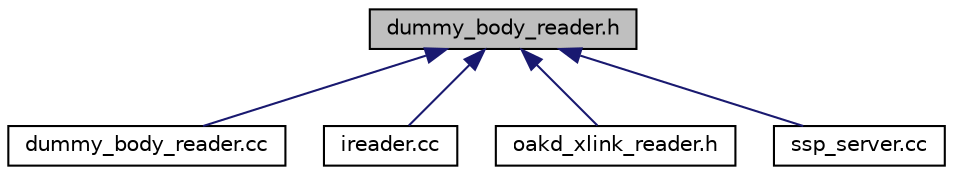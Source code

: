 digraph "dummy_body_reader.h"
{
 // LATEX_PDF_SIZE
  edge [fontname="Helvetica",fontsize="10",labelfontname="Helvetica",labelfontsize="10"];
  node [fontname="Helvetica",fontsize="10",shape=record];
  Node1 [label="dummy_body_reader.h",height=0.2,width=0.4,color="black", fillcolor="grey75", style="filled", fontcolor="black",tooltip="Dumy Body Reader."];
  Node1 -> Node2 [dir="back",color="midnightblue",fontsize="10",style="solid",fontname="Helvetica"];
  Node2 [label="dummy_body_reader.cc",height=0.2,width=0.4,color="black", fillcolor="white", style="filled",URL="$dummy__body__reader_8cc.html",tooltip="Dumy Body Reader."];
  Node1 -> Node3 [dir="back",color="midnightblue",fontsize="10",style="solid",fontname="Helvetica"];
  Node3 [label="ireader.cc",height=0.2,width=0.4,color="black", fillcolor="white", style="filled",URL="$ireader_8cc.html",tooltip="IReader factory."];
  Node1 -> Node4 [dir="back",color="midnightblue",fontsize="10",style="solid",fontname="Helvetica"];
  Node4 [label="oakd_xlink_reader.h",height=0.2,width=0.4,color="black", fillcolor="white", style="filled",URL="$oakd__xlink__reader_8h_source.html",tooltip=" "];
  Node1 -> Node5 [dir="back",color="midnightblue",fontsize="10",style="solid",fontname="Helvetica"];
  Node5 [label="ssp_server.cc",height=0.2,width=0.4,color="black", fillcolor="white", style="filled",URL="$ssp__server_8cc.html",tooltip="SSP, server side."];
}
